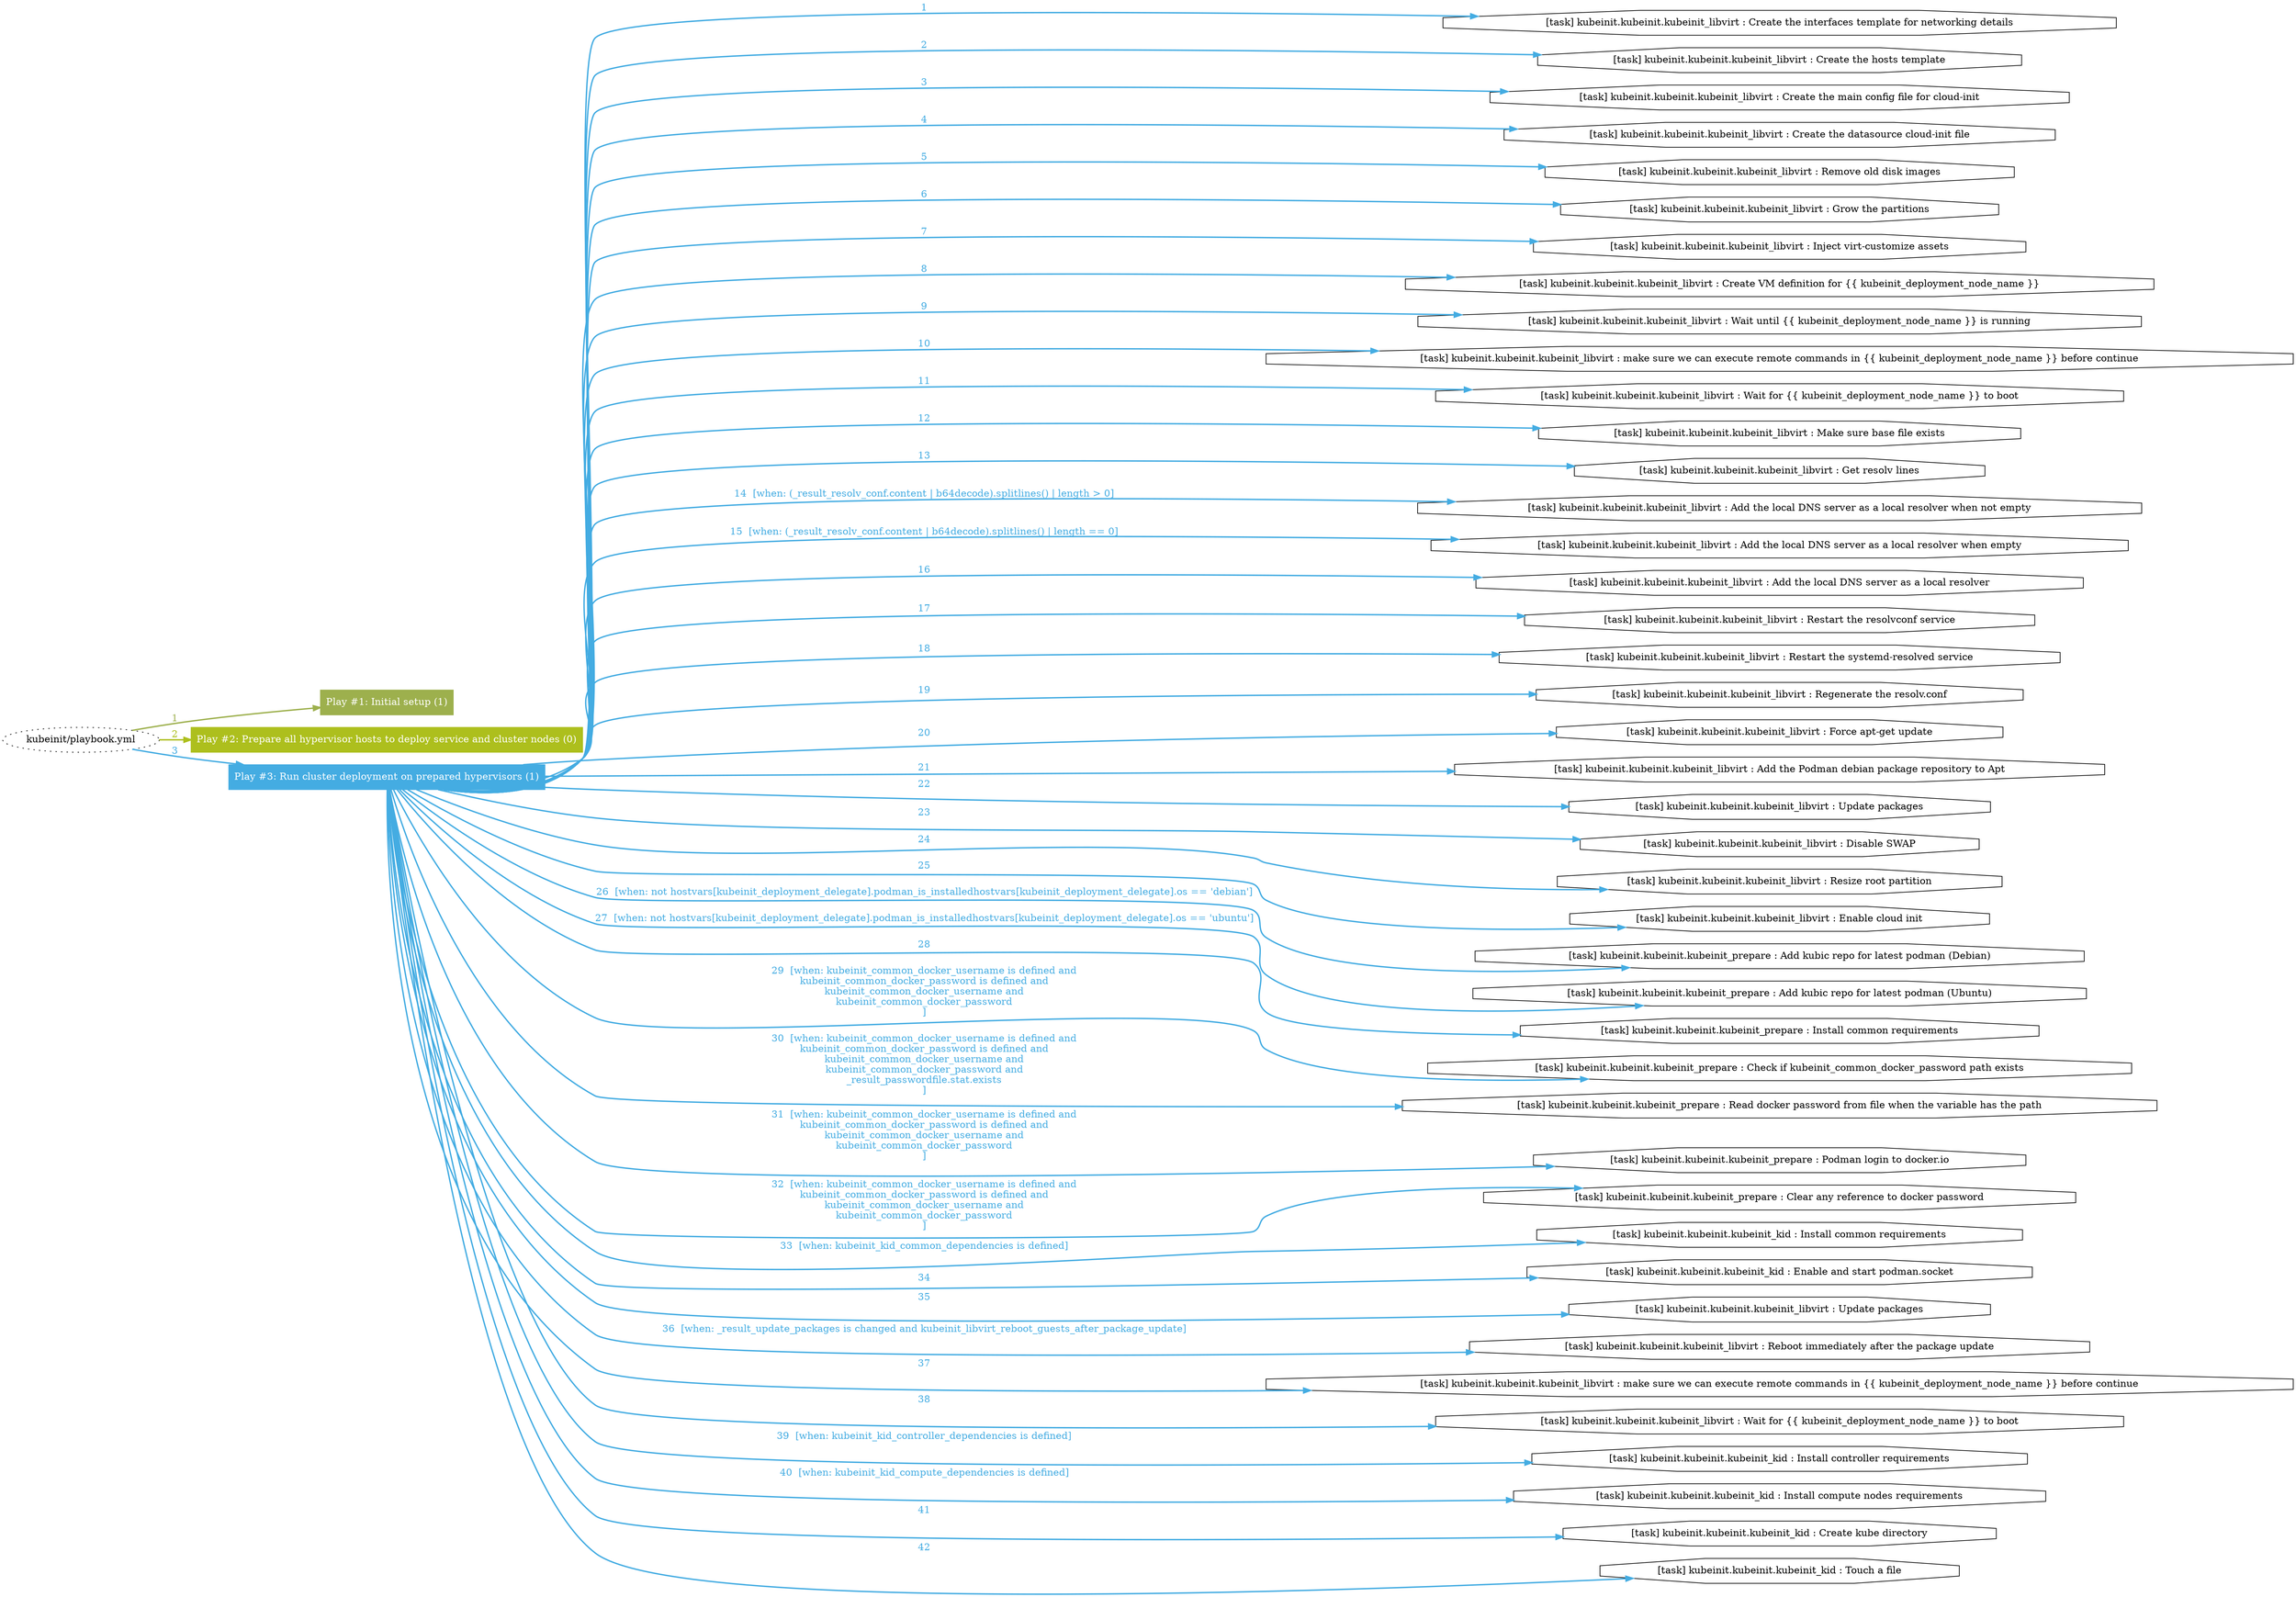 digraph "kubeinit/playbook.yml "{
	graph [concentrate=true ordering=in rankdir=LR ratio=fill]
	edge [esep=5 sep=10]
	"kubeinit/playbook.yml" [id=root_node style=dotted]
	subgraph "Play #1: Initial setup (1) "{
		"Play #1: Initial setup (1)" [color="#9db04d" fontcolor="#ffffff" id="play_19ecda9d-1d02-4bd1-97b6-6f3499e45592" shape=box style=filled tooltip=localhost]
		"kubeinit/playbook.yml" -> "Play #1: Initial setup (1)" [label=1 color="#9db04d" fontcolor="#9db04d" id="edge_a176e08e-4588-4ec0-8772-69bb4a96bfe4" style=bold]
	}
	subgraph "Play #2: Prepare all hypervisor hosts to deploy service and cluster nodes (0) "{
		"Play #2: Prepare all hypervisor hosts to deploy service and cluster nodes (0)" [color="#adbf1d" fontcolor="#ffffff" id="play_42cebae5-9312-4d1a-a671-460257887cf8" shape=box style=filled tooltip=""]
		"kubeinit/playbook.yml" -> "Play #2: Prepare all hypervisor hosts to deploy service and cluster nodes (0)" [label=2 color="#adbf1d" fontcolor="#adbf1d" id="edge_b5b0725d-8c20-4674-8497-8fba481cb9b9" style=bold]
	}
	subgraph "Play #3: Run cluster deployment on prepared hypervisors (1) "{
		"Play #3: Run cluster deployment on prepared hypervisors (1)" [color="#44ace2" fontcolor="#ffffff" id="play_b1f62642-644f-49f4-a74b-fb7c59eb5165" shape=box style=filled tooltip=localhost]
		"kubeinit/playbook.yml" -> "Play #3: Run cluster deployment on prepared hypervisors (1)" [label=3 color="#44ace2" fontcolor="#44ace2" id="edge_a0a59705-5a5a-49e6-8769-191a3e3d16f6" style=bold]
		"task_a9ef394a-4b20-4be3-9b3b-ccad3faef1b5" [label="[task] kubeinit.kubeinit.kubeinit_libvirt : Create the interfaces template for networking details" id="task_a9ef394a-4b20-4be3-9b3b-ccad3faef1b5" shape=octagon tooltip="[task] kubeinit.kubeinit.kubeinit_libvirt : Create the interfaces template for networking details"]
		"Play #3: Run cluster deployment on prepared hypervisors (1)" -> "task_a9ef394a-4b20-4be3-9b3b-ccad3faef1b5" [label=1 color="#44ace2" fontcolor="#44ace2" id="edge_a5b1719c-f71c-4511-82a0-e1ec9c06073b" style=bold]
		"task_1ba0127e-f56e-48c3-9cff-d5006440a9e0" [label="[task] kubeinit.kubeinit.kubeinit_libvirt : Create the hosts template" id="task_1ba0127e-f56e-48c3-9cff-d5006440a9e0" shape=octagon tooltip="[task] kubeinit.kubeinit.kubeinit_libvirt : Create the hosts template"]
		"Play #3: Run cluster deployment on prepared hypervisors (1)" -> "task_1ba0127e-f56e-48c3-9cff-d5006440a9e0" [label=2 color="#44ace2" fontcolor="#44ace2" id="edge_3e8117b2-76a1-45a6-b8f9-ced5c4c61026" style=bold]
		"task_e2b4e170-f50a-467e-a262-ed9c690880b3" [label="[task] kubeinit.kubeinit.kubeinit_libvirt : Create the main config file for cloud-init" id="task_e2b4e170-f50a-467e-a262-ed9c690880b3" shape=octagon tooltip="[task] kubeinit.kubeinit.kubeinit_libvirt : Create the main config file for cloud-init"]
		"Play #3: Run cluster deployment on prepared hypervisors (1)" -> "task_e2b4e170-f50a-467e-a262-ed9c690880b3" [label=3 color="#44ace2" fontcolor="#44ace2" id="edge_b0f64dc1-e86c-4f19-9794-ccd85c0c2f6d" style=bold]
		"task_58ff9a73-190e-4391-8a5f-0e8fa8c68ff7" [label="[task] kubeinit.kubeinit.kubeinit_libvirt : Create the datasource cloud-init file" id="task_58ff9a73-190e-4391-8a5f-0e8fa8c68ff7" shape=octagon tooltip="[task] kubeinit.kubeinit.kubeinit_libvirt : Create the datasource cloud-init file"]
		"Play #3: Run cluster deployment on prepared hypervisors (1)" -> "task_58ff9a73-190e-4391-8a5f-0e8fa8c68ff7" [label=4 color="#44ace2" fontcolor="#44ace2" id="edge_5996fa6e-c9b5-42db-9aa9-3705e9a7fff0" style=bold]
		"task_08a3ac74-2c64-45b8-9822-5e120ebac913" [label="[task] kubeinit.kubeinit.kubeinit_libvirt : Remove old disk images" id="task_08a3ac74-2c64-45b8-9822-5e120ebac913" shape=octagon tooltip="[task] kubeinit.kubeinit.kubeinit_libvirt : Remove old disk images"]
		"Play #3: Run cluster deployment on prepared hypervisors (1)" -> "task_08a3ac74-2c64-45b8-9822-5e120ebac913" [label=5 color="#44ace2" fontcolor="#44ace2" id="edge_e16e664a-ef4f-44c4-976f-2d069b0c12e7" style=bold]
		"task_6f5c3e1c-ffac-4180-9dbc-8b47d3418e01" [label="[task] kubeinit.kubeinit.kubeinit_libvirt : Grow the partitions" id="task_6f5c3e1c-ffac-4180-9dbc-8b47d3418e01" shape=octagon tooltip="[task] kubeinit.kubeinit.kubeinit_libvirt : Grow the partitions"]
		"Play #3: Run cluster deployment on prepared hypervisors (1)" -> "task_6f5c3e1c-ffac-4180-9dbc-8b47d3418e01" [label=6 color="#44ace2" fontcolor="#44ace2" id="edge_9fe09324-ae51-4c9d-899d-4757191d7df8" style=bold]
		"task_ea29e7c6-a6c5-4e39-967a-1dfa5bd2f536" [label="[task] kubeinit.kubeinit.kubeinit_libvirt : Inject virt-customize assets" id="task_ea29e7c6-a6c5-4e39-967a-1dfa5bd2f536" shape=octagon tooltip="[task] kubeinit.kubeinit.kubeinit_libvirt : Inject virt-customize assets"]
		"Play #3: Run cluster deployment on prepared hypervisors (1)" -> "task_ea29e7c6-a6c5-4e39-967a-1dfa5bd2f536" [label=7 color="#44ace2" fontcolor="#44ace2" id="edge_2b35e3f8-13c5-4c94-9766-eb78e38919d1" style=bold]
		"task_77c87583-bf4f-4741-ba5d-a0069512ff70" [label="[task] kubeinit.kubeinit.kubeinit_libvirt : Create VM definition for {{ kubeinit_deployment_node_name }}" id="task_77c87583-bf4f-4741-ba5d-a0069512ff70" shape=octagon tooltip="[task] kubeinit.kubeinit.kubeinit_libvirt : Create VM definition for {{ kubeinit_deployment_node_name }}"]
		"Play #3: Run cluster deployment on prepared hypervisors (1)" -> "task_77c87583-bf4f-4741-ba5d-a0069512ff70" [label=8 color="#44ace2" fontcolor="#44ace2" id="edge_150d66dd-ac66-4813-a159-c687fa187e27" style=bold]
		"task_221cd2b5-08c5-492b-a48c-52958a2cf5c2" [label="[task] kubeinit.kubeinit.kubeinit_libvirt : Wait until {{ kubeinit_deployment_node_name }} is running" id="task_221cd2b5-08c5-492b-a48c-52958a2cf5c2" shape=octagon tooltip="[task] kubeinit.kubeinit.kubeinit_libvirt : Wait until {{ kubeinit_deployment_node_name }} is running"]
		"Play #3: Run cluster deployment on prepared hypervisors (1)" -> "task_221cd2b5-08c5-492b-a48c-52958a2cf5c2" [label=9 color="#44ace2" fontcolor="#44ace2" id="edge_3fed1012-347e-48e4-ae4f-c2b58f18bb9f" style=bold]
		"task_527ce1c6-3b98-4bd0-9b74-6d7648472d36" [label="[task] kubeinit.kubeinit.kubeinit_libvirt : make sure we can execute remote commands in {{ kubeinit_deployment_node_name }} before continue" id="task_527ce1c6-3b98-4bd0-9b74-6d7648472d36" shape=octagon tooltip="[task] kubeinit.kubeinit.kubeinit_libvirt : make sure we can execute remote commands in {{ kubeinit_deployment_node_name }} before continue"]
		"Play #3: Run cluster deployment on prepared hypervisors (1)" -> "task_527ce1c6-3b98-4bd0-9b74-6d7648472d36" [label=10 color="#44ace2" fontcolor="#44ace2" id="edge_a6e8d77b-cffa-4385-b0b8-1ed8d1ede77a" style=bold]
		"task_e20dc000-ca37-47fa-9597-6a9adf321e5b" [label="[task] kubeinit.kubeinit.kubeinit_libvirt : Wait for {{ kubeinit_deployment_node_name }} to boot" id="task_e20dc000-ca37-47fa-9597-6a9adf321e5b" shape=octagon tooltip="[task] kubeinit.kubeinit.kubeinit_libvirt : Wait for {{ kubeinit_deployment_node_name }} to boot"]
		"Play #3: Run cluster deployment on prepared hypervisors (1)" -> "task_e20dc000-ca37-47fa-9597-6a9adf321e5b" [label=11 color="#44ace2" fontcolor="#44ace2" id="edge_0d5edc79-ebb5-455f-8593-47ab6ea7ae97" style=bold]
		"task_eec77a00-4de2-4fc0-a1dd-6ac70854d1ee" [label="[task] kubeinit.kubeinit.kubeinit_libvirt : Make sure base file exists" id="task_eec77a00-4de2-4fc0-a1dd-6ac70854d1ee" shape=octagon tooltip="[task] kubeinit.kubeinit.kubeinit_libvirt : Make sure base file exists"]
		"Play #3: Run cluster deployment on prepared hypervisors (1)" -> "task_eec77a00-4de2-4fc0-a1dd-6ac70854d1ee" [label=12 color="#44ace2" fontcolor="#44ace2" id="edge_9fd2e15e-1c1b-4610-94be-a227027f4d62" style=bold]
		"task_a14985c6-72df-4487-8502-4d121d3dcfa1" [label="[task] kubeinit.kubeinit.kubeinit_libvirt : Get resolv lines" id="task_a14985c6-72df-4487-8502-4d121d3dcfa1" shape=octagon tooltip="[task] kubeinit.kubeinit.kubeinit_libvirt : Get resolv lines"]
		"Play #3: Run cluster deployment on prepared hypervisors (1)" -> "task_a14985c6-72df-4487-8502-4d121d3dcfa1" [label=13 color="#44ace2" fontcolor="#44ace2" id="edge_21280423-790a-4d72-bb80-f8a71495bbef" style=bold]
		"task_43331888-e545-4ac4-b836-03b081b09ac6" [label="[task] kubeinit.kubeinit.kubeinit_libvirt : Add the local DNS server as a local resolver when not empty" id="task_43331888-e545-4ac4-b836-03b081b09ac6" shape=octagon tooltip="[task] kubeinit.kubeinit.kubeinit_libvirt : Add the local DNS server as a local resolver when not empty"]
		"Play #3: Run cluster deployment on prepared hypervisors (1)" -> "task_43331888-e545-4ac4-b836-03b081b09ac6" [label="14  [when: (_result_resolv_conf.content | b64decode).splitlines() | length > 0]" color="#44ace2" fontcolor="#44ace2" id="edge_0e8a40c8-f84b-44e0-8fd1-f198cb20ede5" style=bold]
		"task_5dcf6504-83ec-4da1-8689-07d85beda828" [label="[task] kubeinit.kubeinit.kubeinit_libvirt : Add the local DNS server as a local resolver when empty" id="task_5dcf6504-83ec-4da1-8689-07d85beda828" shape=octagon tooltip="[task] kubeinit.kubeinit.kubeinit_libvirt : Add the local DNS server as a local resolver when empty"]
		"Play #3: Run cluster deployment on prepared hypervisors (1)" -> "task_5dcf6504-83ec-4da1-8689-07d85beda828" [label="15  [when: (_result_resolv_conf.content | b64decode).splitlines() | length == 0]" color="#44ace2" fontcolor="#44ace2" id="edge_3aa23ba5-e690-4474-9f0e-63566e4ee1ee" style=bold]
		"task_e2063cf9-907d-4406-96a5-05efd4206f1d" [label="[task] kubeinit.kubeinit.kubeinit_libvirt : Add the local DNS server as a local resolver" id="task_e2063cf9-907d-4406-96a5-05efd4206f1d" shape=octagon tooltip="[task] kubeinit.kubeinit.kubeinit_libvirt : Add the local DNS server as a local resolver"]
		"Play #3: Run cluster deployment on prepared hypervisors (1)" -> "task_e2063cf9-907d-4406-96a5-05efd4206f1d" [label=16 color="#44ace2" fontcolor="#44ace2" id="edge_2e2976cf-18d6-47ac-b841-362f1dccdb45" style=bold]
		"task_6a7b53c8-0efe-4c25-9a32-674c742c6aae" [label="[task] kubeinit.kubeinit.kubeinit_libvirt : Restart the resolvconf service" id="task_6a7b53c8-0efe-4c25-9a32-674c742c6aae" shape=octagon tooltip="[task] kubeinit.kubeinit.kubeinit_libvirt : Restart the resolvconf service"]
		"Play #3: Run cluster deployment on prepared hypervisors (1)" -> "task_6a7b53c8-0efe-4c25-9a32-674c742c6aae" [label=17 color="#44ace2" fontcolor="#44ace2" id="edge_bd81bdcd-8e68-4209-9bcb-70b507608536" style=bold]
		"task_b47846f0-ffa4-4c2c-a61c-7ea1bc61e75f" [label="[task] kubeinit.kubeinit.kubeinit_libvirt : Restart the systemd-resolved service" id="task_b47846f0-ffa4-4c2c-a61c-7ea1bc61e75f" shape=octagon tooltip="[task] kubeinit.kubeinit.kubeinit_libvirt : Restart the systemd-resolved service"]
		"Play #3: Run cluster deployment on prepared hypervisors (1)" -> "task_b47846f0-ffa4-4c2c-a61c-7ea1bc61e75f" [label=18 color="#44ace2" fontcolor="#44ace2" id="edge_7074e77e-55b9-4cb4-a944-09d3c1c2acb0" style=bold]
		"task_7868ea0c-1184-44b4-841e-ff63f4693364" [label="[task] kubeinit.kubeinit.kubeinit_libvirt : Regenerate the resolv.conf" id="task_7868ea0c-1184-44b4-841e-ff63f4693364" shape=octagon tooltip="[task] kubeinit.kubeinit.kubeinit_libvirt : Regenerate the resolv.conf"]
		"Play #3: Run cluster deployment on prepared hypervisors (1)" -> "task_7868ea0c-1184-44b4-841e-ff63f4693364" [label=19 color="#44ace2" fontcolor="#44ace2" id="edge_2c992143-3476-471a-aab9-ba5265937038" style=bold]
		"task_476ce5ea-6beb-4028-80fe-91ef63fd394e" [label="[task] kubeinit.kubeinit.kubeinit_libvirt : Force apt-get update" id="task_476ce5ea-6beb-4028-80fe-91ef63fd394e" shape=octagon tooltip="[task] kubeinit.kubeinit.kubeinit_libvirt : Force apt-get update"]
		"Play #3: Run cluster deployment on prepared hypervisors (1)" -> "task_476ce5ea-6beb-4028-80fe-91ef63fd394e" [label=20 color="#44ace2" fontcolor="#44ace2" id="edge_7f481841-66ba-41b1-a2b2-0beed361ae69" style=bold]
		"task_ea2e069f-e273-47d6-8484-c417babe3833" [label="[task] kubeinit.kubeinit.kubeinit_libvirt : Add the Podman debian package repository to Apt" id="task_ea2e069f-e273-47d6-8484-c417babe3833" shape=octagon tooltip="[task] kubeinit.kubeinit.kubeinit_libvirt : Add the Podman debian package repository to Apt"]
		"Play #3: Run cluster deployment on prepared hypervisors (1)" -> "task_ea2e069f-e273-47d6-8484-c417babe3833" [label=21 color="#44ace2" fontcolor="#44ace2" id="edge_7d7401c9-277b-4750-ad8d-b5b7563e586a" style=bold]
		"task_6c2d3499-3e75-4fda-8b82-fa23364d1e29" [label="[task] kubeinit.kubeinit.kubeinit_libvirt : Update packages" id="task_6c2d3499-3e75-4fda-8b82-fa23364d1e29" shape=octagon tooltip="[task] kubeinit.kubeinit.kubeinit_libvirt : Update packages"]
		"Play #3: Run cluster deployment on prepared hypervisors (1)" -> "task_6c2d3499-3e75-4fda-8b82-fa23364d1e29" [label=22 color="#44ace2" fontcolor="#44ace2" id="edge_9939c217-8fa5-43b5-9bbe-f61cea5682dc" style=bold]
		"task_c12afd2c-c744-44db-9cce-bef812738b8f" [label="[task] kubeinit.kubeinit.kubeinit_libvirt : Disable SWAP" id="task_c12afd2c-c744-44db-9cce-bef812738b8f" shape=octagon tooltip="[task] kubeinit.kubeinit.kubeinit_libvirt : Disable SWAP"]
		"Play #3: Run cluster deployment on prepared hypervisors (1)" -> "task_c12afd2c-c744-44db-9cce-bef812738b8f" [label=23 color="#44ace2" fontcolor="#44ace2" id="edge_85426277-c6ed-4fad-b2f9-d6b1b2ff20ff" style=bold]
		"task_6f9b8cf6-a5ba-423a-a04a-7a10e75b3fb6" [label="[task] kubeinit.kubeinit.kubeinit_libvirt : Resize root partition" id="task_6f9b8cf6-a5ba-423a-a04a-7a10e75b3fb6" shape=octagon tooltip="[task] kubeinit.kubeinit.kubeinit_libvirt : Resize root partition"]
		"Play #3: Run cluster deployment on prepared hypervisors (1)" -> "task_6f9b8cf6-a5ba-423a-a04a-7a10e75b3fb6" [label=24 color="#44ace2" fontcolor="#44ace2" id="edge_c1cfe78b-9331-4b8d-8520-9b26d63f4316" style=bold]
		"task_5f69af8a-65dc-4175-9c3e-8b8adc0a0c0f" [label="[task] kubeinit.kubeinit.kubeinit_libvirt : Enable cloud init" id="task_5f69af8a-65dc-4175-9c3e-8b8adc0a0c0f" shape=octagon tooltip="[task] kubeinit.kubeinit.kubeinit_libvirt : Enable cloud init"]
		"Play #3: Run cluster deployment on prepared hypervisors (1)" -> "task_5f69af8a-65dc-4175-9c3e-8b8adc0a0c0f" [label=25 color="#44ace2" fontcolor="#44ace2" id="edge_a4a7e78f-f84b-4609-ae35-cc8b63809b2a" style=bold]
		"task_571e69ba-6cef-48a9-ba63-876acee16f7c" [label="[task] kubeinit.kubeinit.kubeinit_prepare : Add kubic repo for latest podman (Debian)" id="task_571e69ba-6cef-48a9-ba63-876acee16f7c" shape=octagon tooltip="[task] kubeinit.kubeinit.kubeinit_prepare : Add kubic repo for latest podman (Debian)"]
		"Play #3: Run cluster deployment on prepared hypervisors (1)" -> "task_571e69ba-6cef-48a9-ba63-876acee16f7c" [label="26  [when: not hostvars[kubeinit_deployment_delegate].podman_is_installedhostvars[kubeinit_deployment_delegate].os == 'debian']" color="#44ace2" fontcolor="#44ace2" id="edge_a3143222-8798-41dd-a895-04cf52f5a1ab" style=bold]
		"task_9da1f888-93e1-42fc-b4db-87daf4f0254d" [label="[task] kubeinit.kubeinit.kubeinit_prepare : Add kubic repo for latest podman (Ubuntu)" id="task_9da1f888-93e1-42fc-b4db-87daf4f0254d" shape=octagon tooltip="[task] kubeinit.kubeinit.kubeinit_prepare : Add kubic repo for latest podman (Ubuntu)"]
		"Play #3: Run cluster deployment on prepared hypervisors (1)" -> "task_9da1f888-93e1-42fc-b4db-87daf4f0254d" [label="27  [when: not hostvars[kubeinit_deployment_delegate].podman_is_installedhostvars[kubeinit_deployment_delegate].os == 'ubuntu']" color="#44ace2" fontcolor="#44ace2" id="edge_e93c0082-e363-44c1-b615-f9b9b9472fa0" style=bold]
		"task_a58c7c3c-87a9-4810-85e2-1712fe828f95" [label="[task] kubeinit.kubeinit.kubeinit_prepare : Install common requirements" id="task_a58c7c3c-87a9-4810-85e2-1712fe828f95" shape=octagon tooltip="[task] kubeinit.kubeinit.kubeinit_prepare : Install common requirements"]
		"Play #3: Run cluster deployment on prepared hypervisors (1)" -> "task_a58c7c3c-87a9-4810-85e2-1712fe828f95" [label=28 color="#44ace2" fontcolor="#44ace2" id="edge_d58bf458-79cf-430f-9f52-6d7e7edcd67d" style=bold]
		"task_82814f54-325b-4d8b-9598-95ad9d3f89d1" [label="[task] kubeinit.kubeinit.kubeinit_prepare : Check if kubeinit_common_docker_password path exists" id="task_82814f54-325b-4d8b-9598-95ad9d3f89d1" shape=octagon tooltip="[task] kubeinit.kubeinit.kubeinit_prepare : Check if kubeinit_common_docker_password path exists"]
		"Play #3: Run cluster deployment on prepared hypervisors (1)" -> "task_82814f54-325b-4d8b-9598-95ad9d3f89d1" [label="29  [when: kubeinit_common_docker_username is defined and
kubeinit_common_docker_password is defined and
kubeinit_common_docker_username and
kubeinit_common_docker_password
]" color="#44ace2" fontcolor="#44ace2" id="edge_84b9ee9e-4d45-47bd-a3e6-6db2c217719a" style=bold]
		"task_9e98ef33-6296-489b-bcfd-5fb6cb5c0c96" [label="[task] kubeinit.kubeinit.kubeinit_prepare : Read docker password from file when the variable has the path" id="task_9e98ef33-6296-489b-bcfd-5fb6cb5c0c96" shape=octagon tooltip="[task] kubeinit.kubeinit.kubeinit_prepare : Read docker password from file when the variable has the path"]
		"Play #3: Run cluster deployment on prepared hypervisors (1)" -> "task_9e98ef33-6296-489b-bcfd-5fb6cb5c0c96" [label="30  [when: kubeinit_common_docker_username is defined and
kubeinit_common_docker_password is defined and
kubeinit_common_docker_username and
kubeinit_common_docker_password and
_result_passwordfile.stat.exists
]" color="#44ace2" fontcolor="#44ace2" id="edge_b5184ab3-2275-438c-a99c-cc9299ecee52" style=bold]
		"task_62ee3685-bed8-469b-b544-e0eedddef918" [label="[task] kubeinit.kubeinit.kubeinit_prepare : Podman login to docker.io" id="task_62ee3685-bed8-469b-b544-e0eedddef918" shape=octagon tooltip="[task] kubeinit.kubeinit.kubeinit_prepare : Podman login to docker.io"]
		"Play #3: Run cluster deployment on prepared hypervisors (1)" -> "task_62ee3685-bed8-469b-b544-e0eedddef918" [label="31  [when: kubeinit_common_docker_username is defined and
kubeinit_common_docker_password is defined and
kubeinit_common_docker_username and
kubeinit_common_docker_password
]" color="#44ace2" fontcolor="#44ace2" id="edge_3118fd32-6596-44c5-a0ae-ae9cc30b8228" style=bold]
		"task_f2b45c0d-e54d-4d9e-811f-3d6b7604daaa" [label="[task] kubeinit.kubeinit.kubeinit_prepare : Clear any reference to docker password" id="task_f2b45c0d-e54d-4d9e-811f-3d6b7604daaa" shape=octagon tooltip="[task] kubeinit.kubeinit.kubeinit_prepare : Clear any reference to docker password"]
		"Play #3: Run cluster deployment on prepared hypervisors (1)" -> "task_f2b45c0d-e54d-4d9e-811f-3d6b7604daaa" [label="32  [when: kubeinit_common_docker_username is defined and
kubeinit_common_docker_password is defined and
kubeinit_common_docker_username and
kubeinit_common_docker_password
]" color="#44ace2" fontcolor="#44ace2" id="edge_212dec8c-304f-4d6a-9438-ed6d7823eb1c" style=bold]
		"task_8687b9c2-080c-450d-a49e-19c19828c770" [label="[task] kubeinit.kubeinit.kubeinit_kid : Install common requirements" id="task_8687b9c2-080c-450d-a49e-19c19828c770" shape=octagon tooltip="[task] kubeinit.kubeinit.kubeinit_kid : Install common requirements"]
		"Play #3: Run cluster deployment on prepared hypervisors (1)" -> "task_8687b9c2-080c-450d-a49e-19c19828c770" [label="33  [when: kubeinit_kid_common_dependencies is defined]" color="#44ace2" fontcolor="#44ace2" id="edge_2463533b-7227-4751-8019-4849ffd4e174" style=bold]
		"task_ec2eee12-668b-472c-a69c-c13e5cffe33c" [label="[task] kubeinit.kubeinit.kubeinit_kid : Enable and start podman.socket" id="task_ec2eee12-668b-472c-a69c-c13e5cffe33c" shape=octagon tooltip="[task] kubeinit.kubeinit.kubeinit_kid : Enable and start podman.socket"]
		"Play #3: Run cluster deployment on prepared hypervisors (1)" -> "task_ec2eee12-668b-472c-a69c-c13e5cffe33c" [label=34 color="#44ace2" fontcolor="#44ace2" id="edge_a1dc8402-4af5-4d7a-b171-670af0e27095" style=bold]
		"task_3cab0697-926a-4d96-bc6e-dd831425fc0d" [label="[task] kubeinit.kubeinit.kubeinit_libvirt : Update packages" id="task_3cab0697-926a-4d96-bc6e-dd831425fc0d" shape=octagon tooltip="[task] kubeinit.kubeinit.kubeinit_libvirt : Update packages"]
		"Play #3: Run cluster deployment on prepared hypervisors (1)" -> "task_3cab0697-926a-4d96-bc6e-dd831425fc0d" [label=35 color="#44ace2" fontcolor="#44ace2" id="edge_03372901-e808-4ff9-9881-50a4f53060db" style=bold]
		"task_6274554a-f15d-4428-b9d7-b6b26d5ce9a4" [label="[task] kubeinit.kubeinit.kubeinit_libvirt : Reboot immediately after the package update" id="task_6274554a-f15d-4428-b9d7-b6b26d5ce9a4" shape=octagon tooltip="[task] kubeinit.kubeinit.kubeinit_libvirt : Reboot immediately after the package update"]
		"Play #3: Run cluster deployment on prepared hypervisors (1)" -> "task_6274554a-f15d-4428-b9d7-b6b26d5ce9a4" [label="36  [when: _result_update_packages is changed and kubeinit_libvirt_reboot_guests_after_package_update]" color="#44ace2" fontcolor="#44ace2" id="edge_42a0b618-5263-48e0-ba11-0d7adf40a20e" style=bold]
		"task_fada2963-d0eb-42c4-b343-321fec51dfac" [label="[task] kubeinit.kubeinit.kubeinit_libvirt : make sure we can execute remote commands in {{ kubeinit_deployment_node_name }} before continue" id="task_fada2963-d0eb-42c4-b343-321fec51dfac" shape=octagon tooltip="[task] kubeinit.kubeinit.kubeinit_libvirt : make sure we can execute remote commands in {{ kubeinit_deployment_node_name }} before continue"]
		"Play #3: Run cluster deployment on prepared hypervisors (1)" -> "task_fada2963-d0eb-42c4-b343-321fec51dfac" [label=37 color="#44ace2" fontcolor="#44ace2" id="edge_68b9abeb-f50a-4864-ae61-6f167a586a93" style=bold]
		"task_c7a5ca68-5053-45b0-adad-9817065ed345" [label="[task] kubeinit.kubeinit.kubeinit_libvirt : Wait for {{ kubeinit_deployment_node_name }} to boot" id="task_c7a5ca68-5053-45b0-adad-9817065ed345" shape=octagon tooltip="[task] kubeinit.kubeinit.kubeinit_libvirt : Wait for {{ kubeinit_deployment_node_name }} to boot"]
		"Play #3: Run cluster deployment on prepared hypervisors (1)" -> "task_c7a5ca68-5053-45b0-adad-9817065ed345" [label=38 color="#44ace2" fontcolor="#44ace2" id="edge_292b286e-c782-427f-bbb2-946421946745" style=bold]
		"task_e8d6c4fa-8e01-4793-8a94-7484d58b5754" [label="[task] kubeinit.kubeinit.kubeinit_kid : Install controller requirements" id="task_e8d6c4fa-8e01-4793-8a94-7484d58b5754" shape=octagon tooltip="[task] kubeinit.kubeinit.kubeinit_kid : Install controller requirements"]
		"Play #3: Run cluster deployment on prepared hypervisors (1)" -> "task_e8d6c4fa-8e01-4793-8a94-7484d58b5754" [label="39  [when: kubeinit_kid_controller_dependencies is defined]" color="#44ace2" fontcolor="#44ace2" id="edge_2231d624-2c13-472c-8147-042395922543" style=bold]
		"task_e6731c68-17df-4745-83b4-42de323899e6" [label="[task] kubeinit.kubeinit.kubeinit_kid : Install compute nodes requirements" id="task_e6731c68-17df-4745-83b4-42de323899e6" shape=octagon tooltip="[task] kubeinit.kubeinit.kubeinit_kid : Install compute nodes requirements"]
		"Play #3: Run cluster deployment on prepared hypervisors (1)" -> "task_e6731c68-17df-4745-83b4-42de323899e6" [label="40  [when: kubeinit_kid_compute_dependencies is defined]" color="#44ace2" fontcolor="#44ace2" id="edge_69d7a2ef-116a-466d-9d96-734cb25c99c8" style=bold]
		"task_560a1a4b-de0b-4815-9861-e68defd14d65" [label="[task] kubeinit.kubeinit.kubeinit_kid : Create kube directory" id="task_560a1a4b-de0b-4815-9861-e68defd14d65" shape=octagon tooltip="[task] kubeinit.kubeinit.kubeinit_kid : Create kube directory"]
		"Play #3: Run cluster deployment on prepared hypervisors (1)" -> "task_560a1a4b-de0b-4815-9861-e68defd14d65" [label=41 color="#44ace2" fontcolor="#44ace2" id="edge_e03cbe24-644d-41b9-b777-b543f7fd8f71" style=bold]
		"task_3ff93574-55c6-4aa9-97c2-b3347f52dacb" [label="[task] kubeinit.kubeinit.kubeinit_kid : Touch a file" id="task_3ff93574-55c6-4aa9-97c2-b3347f52dacb" shape=octagon tooltip="[task] kubeinit.kubeinit.kubeinit_kid : Touch a file"]
		"Play #3: Run cluster deployment on prepared hypervisors (1)" -> "task_3ff93574-55c6-4aa9-97c2-b3347f52dacb" [label=42 color="#44ace2" fontcolor="#44ace2" id="edge_8307b01e-b4e7-40a1-be7d-f824d4c9475a" style=bold]
	}
}
